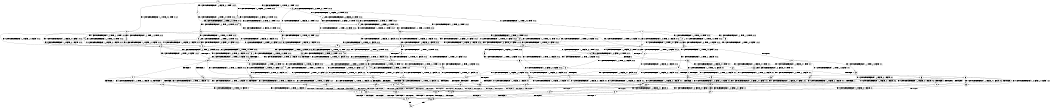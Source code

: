 digraph BCG {
size = "7, 10.5";
center = TRUE;
node [shape = circle];
0 [peripheries = 2];
0 -> 1 [label = "EX !0 !ATOMIC_EXCH_BRANCH (1, +0, FALSE, +0, 1, TRUE) !:0:1:2:"];
0 -> 2 [label = "EX !1 !ATOMIC_EXCH_BRANCH (1, +1, TRUE, +0, 2, TRUE) !:0:1:2:"];
0 -> 3 [label = "EX !2 !ATOMIC_EXCH_BRANCH (1, +0, TRUE, +0, 1, TRUE) !:0:1:2:"];
0 -> 4 [label = "EX !0 !ATOMIC_EXCH_BRANCH (1, +0, FALSE, +0, 1, TRUE) !:0:1:2:"];
1 -> 5 [label = "EX !2 !ATOMIC_EXCH_BRANCH (1, +0, TRUE, +0, 1, TRUE) !:0:1:2:"];
2 -> 6 [label = "EX !1 !ATOMIC_EXCH_BRANCH (1, +1, TRUE, +1, 2, TRUE) !:0:1:2:"];
2 -> 7 [label = "EX !2 !ATOMIC_EXCH_BRANCH (1, +0, TRUE, +0, 1, FALSE) !:0:1:2:"];
2 -> 8 [label = "EX !0 !ATOMIC_EXCH_BRANCH (1, +0, FALSE, +0, 1, FALSE) !:0:1:2:"];
2 -> 9 [label = "EX !1 !ATOMIC_EXCH_BRANCH (1, +1, TRUE, +1, 2, TRUE) !:0:1:2:"];
3 -> 10 [label = "EX !0 !ATOMIC_EXCH_BRANCH (1, +0, FALSE, +0, 1, TRUE) !:0:1:2:"];
3 -> 11 [label = "EX !1 !ATOMIC_EXCH_BRANCH (1, +1, TRUE, +0, 2, TRUE) !:0:1:2:"];
3 -> 12 [label = "EX !0 !ATOMIC_EXCH_BRANCH (1, +0, FALSE, +0, 1, TRUE) !:0:1:2:"];
3 -> 3 [label = "EX !2 !ATOMIC_EXCH_BRANCH (1, +0, TRUE, +0, 1, TRUE) !:0:1:2:"];
4 -> 5 [label = "EX !2 !ATOMIC_EXCH_BRANCH (1, +0, TRUE, +0, 1, TRUE) !:0:1:2:"];
4 -> 13 [label = "EX !1 !ATOMIC_EXCH_BRANCH (1, +1, TRUE, +0, 2, TRUE) !:0:1:2:"];
4 -> 14 [label = "EX !2 !ATOMIC_EXCH_BRANCH (1, +0, TRUE, +0, 1, TRUE) !:0:1:2:"];
4 -> 4 [label = "EX !0 !ATOMIC_EXCH_BRANCH (1, +0, FALSE, +0, 1, TRUE) !:0:1:2:"];
5 -> 10 [label = "EX !0 !ATOMIC_EXCH_BRANCH (1, +0, FALSE, +0, 1, TRUE) !:0:1:2:"];
6 -> 15 [label = "EX !0 !ATOMIC_EXCH_BRANCH (1, +0, FALSE, +0, 1, FALSE) !:0:1:2:"];
7 -> 16 [label = "EX !1 !ATOMIC_EXCH_BRANCH (1, +1, TRUE, +1, 2, FALSE) !:0:1:2:"];
7 -> 17 [label = "TERMINATE !2"];
7 -> 18 [label = "EX !0 !ATOMIC_EXCH_BRANCH (1, +0, FALSE, +0, 1, TRUE) !:0:1:2:"];
7 -> 19 [label = "EX !1 !ATOMIC_EXCH_BRANCH (1, +1, TRUE, +1, 2, FALSE) !:0:1:2:"];
8 -> 20 [label = "EX !1 !ATOMIC_EXCH_BRANCH (1, +1, TRUE, +1, 2, TRUE) !:0:1:2:"];
8 -> 21 [label = "TERMINATE !0"];
8 -> 22 [label = "EX !2 !ATOMIC_EXCH_BRANCH (1, +0, TRUE, +0, 1, FALSE) !:0:1:2:"];
8 -> 23 [label = "EX !1 !ATOMIC_EXCH_BRANCH (1, +1, TRUE, +1, 2, TRUE) !:0:1:2:"];
9 -> 15 [label = "EX !0 !ATOMIC_EXCH_BRANCH (1, +0, FALSE, +0, 1, FALSE) !:0:1:2:"];
9 -> 7 [label = "EX !2 !ATOMIC_EXCH_BRANCH (1, +0, TRUE, +0, 1, FALSE) !:0:1:2:"];
9 -> 8 [label = "EX !0 !ATOMIC_EXCH_BRANCH (1, +0, FALSE, +0, 1, FALSE) !:0:1:2:"];
9 -> 9 [label = "EX !1 !ATOMIC_EXCH_BRANCH (1, +1, TRUE, +1, 2, TRUE) !:0:1:2:"];
10 -> 24 [label = "EX !1 !ATOMIC_EXCH_BRANCH (1, +1, TRUE, +0, 2, TRUE) !:0:1:2:"];
11 -> 25 [label = "EX !1 !ATOMIC_EXCH_BRANCH (1, +1, TRUE, +1, 2, TRUE) !:0:1:2:"];
11 -> 26 [label = "EX !0 !ATOMIC_EXCH_BRANCH (1, +0, FALSE, +0, 1, FALSE) !:0:1:2:"];
11 -> 7 [label = "EX !2 !ATOMIC_EXCH_BRANCH (1, +0, TRUE, +0, 1, FALSE) !:0:1:2:"];
11 -> 27 [label = "EX !1 !ATOMIC_EXCH_BRANCH (1, +1, TRUE, +1, 2, TRUE) !:0:1:2:"];
12 -> 24 [label = "EX !1 !ATOMIC_EXCH_BRANCH (1, +1, TRUE, +0, 2, TRUE) !:0:1:2:"];
12 -> 28 [label = "EX !1 !ATOMIC_EXCH_BRANCH (1, +1, TRUE, +0, 2, TRUE) !:0:1:2:"];
12 -> 14 [label = "EX !2 !ATOMIC_EXCH_BRANCH (1, +0, TRUE, +0, 1, TRUE) !:0:1:2:"];
12 -> 12 [label = "EX !0 !ATOMIC_EXCH_BRANCH (1, +0, FALSE, +0, 1, TRUE) !:0:1:2:"];
13 -> 15 [label = "EX !0 !ATOMIC_EXCH_BRANCH (1, +0, FALSE, +0, 1, FALSE) !:0:1:2:"];
13 -> 29 [label = "EX !2 !ATOMIC_EXCH_BRANCH (1, +0, TRUE, +0, 1, FALSE) !:0:1:2:"];
13 -> 30 [label = "EX !1 !ATOMIC_EXCH_BRANCH (1, +1, TRUE, +1, 2, TRUE) !:0:1:2:"];
13 -> 8 [label = "EX !0 !ATOMIC_EXCH_BRANCH (1, +0, FALSE, +0, 1, FALSE) !:0:1:2:"];
14 -> 10 [label = "EX !0 !ATOMIC_EXCH_BRANCH (1, +0, FALSE, +0, 1, TRUE) !:0:1:2:"];
14 -> 28 [label = "EX !1 !ATOMIC_EXCH_BRANCH (1, +1, TRUE, +0, 2, TRUE) !:0:1:2:"];
14 -> 14 [label = "EX !2 !ATOMIC_EXCH_BRANCH (1, +0, TRUE, +0, 1, TRUE) !:0:1:2:"];
14 -> 12 [label = "EX !0 !ATOMIC_EXCH_BRANCH (1, +0, FALSE, +0, 1, TRUE) !:0:1:2:"];
15 -> 20 [label = "EX !1 !ATOMIC_EXCH_BRANCH (1, +1, TRUE, +1, 2, TRUE) !:0:1:2:"];
16 -> 31 [label = "EX !0 !ATOMIC_EXCH_BRANCH (1, +0, FALSE, +0, 1, FALSE) !:0:1:2:"];
17 -> 32 [label = "EX !1 !ATOMIC_EXCH_BRANCH (1, +1, TRUE, +1, 2, FALSE) !:0:1:"];
17 -> 33 [label = "EX !0 !ATOMIC_EXCH_BRANCH (1, +0, FALSE, +0, 1, TRUE) !:0:1:"];
17 -> 34 [label = "EX !1 !ATOMIC_EXCH_BRANCH (1, +1, TRUE, +1, 2, FALSE) !:0:1:"];
18 -> 35 [label = "EX !1 !ATOMIC_EXCH_BRANCH (1, +1, TRUE, +1, 2, FALSE) !:0:1:2:"];
18 -> 36 [label = "TERMINATE !2"];
18 -> 37 [label = "EX !1 !ATOMIC_EXCH_BRANCH (1, +1, TRUE, +1, 2, FALSE) !:0:1:2:"];
18 -> 18 [label = "EX !0 !ATOMIC_EXCH_BRANCH (1, +0, FALSE, +0, 1, TRUE) !:0:1:2:"];
19 -> 31 [label = "EX !0 !ATOMIC_EXCH_BRANCH (1, +0, FALSE, +0, 1, FALSE) !:0:1:2:"];
19 -> 38 [label = "TERMINATE !1"];
19 -> 39 [label = "TERMINATE !2"];
19 -> 40 [label = "EX !0 !ATOMIC_EXCH_BRANCH (1, +0, FALSE, +0, 1, FALSE) !:0:1:2:"];
20 -> 41 [label = "EX !2 !ATOMIC_EXCH_BRANCH (1, +0, TRUE, +0, 1, FALSE) !:0:1:2:"];
21 -> 42 [label = "EX !1 !ATOMIC_EXCH_BRANCH (1, +1, TRUE, +1, 2, TRUE) !:1:2:"];
21 -> 43 [label = "EX !2 !ATOMIC_EXCH_BRANCH (1, +0, TRUE, +0, 1, FALSE) !:1:2:"];
21 -> 44 [label = "EX !1 !ATOMIC_EXCH_BRANCH (1, +1, TRUE, +1, 2, TRUE) !:1:2:"];
22 -> 45 [label = "EX !1 !ATOMIC_EXCH_BRANCH (1, +1, TRUE, +1, 2, FALSE) !:0:1:2:"];
22 -> 46 [label = "TERMINATE !2"];
22 -> 47 [label = "TERMINATE !0"];
22 -> 48 [label = "EX !1 !ATOMIC_EXCH_BRANCH (1, +1, TRUE, +1, 2, FALSE) !:0:1:2:"];
23 -> 41 [label = "EX !2 !ATOMIC_EXCH_BRANCH (1, +0, TRUE, +0, 1, FALSE) !:0:1:2:"];
23 -> 21 [label = "TERMINATE !0"];
23 -> 22 [label = "EX !2 !ATOMIC_EXCH_BRANCH (1, +0, TRUE, +0, 1, FALSE) !:0:1:2:"];
23 -> 23 [label = "EX !1 !ATOMIC_EXCH_BRANCH (1, +1, TRUE, +1, 2, TRUE) !:0:1:2:"];
24 -> 49 [label = "EX !0 !ATOMIC_EXCH_BRANCH (1, +0, FALSE, +0, 1, FALSE) !:0:1:2:"];
25 -> 50 [label = "EX !2 !ATOMIC_EXCH_BRANCH (1, +0, TRUE, +0, 1, FALSE) !:0:1:2:"];
26 -> 51 [label = "EX !1 !ATOMIC_EXCH_BRANCH (1, +1, TRUE, +1, 2, TRUE) !:0:1:2:"];
26 -> 52 [label = "TERMINATE !0"];
26 -> 22 [label = "EX !2 !ATOMIC_EXCH_BRANCH (1, +0, TRUE, +0, 1, FALSE) !:0:1:2:"];
26 -> 53 [label = "EX !1 !ATOMIC_EXCH_BRANCH (1, +1, TRUE, +1, 2, TRUE) !:0:1:2:"];
27 -> 50 [label = "EX !2 !ATOMIC_EXCH_BRANCH (1, +0, TRUE, +0, 1, FALSE) !:0:1:2:"];
27 -> 26 [label = "EX !0 !ATOMIC_EXCH_BRANCH (1, +0, FALSE, +0, 1, FALSE) !:0:1:2:"];
27 -> 7 [label = "EX !2 !ATOMIC_EXCH_BRANCH (1, +0, TRUE, +0, 1, FALSE) !:0:1:2:"];
27 -> 27 [label = "EX !1 !ATOMIC_EXCH_BRANCH (1, +1, TRUE, +1, 2, TRUE) !:0:1:2:"];
28 -> 49 [label = "EX !0 !ATOMIC_EXCH_BRANCH (1, +0, FALSE, +0, 1, FALSE) !:0:1:2:"];
28 -> 29 [label = "EX !2 !ATOMIC_EXCH_BRANCH (1, +0, TRUE, +0, 1, FALSE) !:0:1:2:"];
28 -> 54 [label = "EX !1 !ATOMIC_EXCH_BRANCH (1, +1, TRUE, +1, 2, TRUE) !:0:1:2:"];
28 -> 26 [label = "EX !0 !ATOMIC_EXCH_BRANCH (1, +0, FALSE, +0, 1, FALSE) !:0:1:2:"];
29 -> 55 [label = "EX !0 !ATOMIC_EXCH_BRANCH (1, +0, FALSE, +0, 1, TRUE) !:0:1:2:"];
29 -> 36 [label = "TERMINATE !2"];
29 -> 37 [label = "EX !1 !ATOMIC_EXCH_BRANCH (1, +1, TRUE, +1, 2, FALSE) !:0:1:2:"];
29 -> 18 [label = "EX !0 !ATOMIC_EXCH_BRANCH (1, +0, FALSE, +0, 1, TRUE) !:0:1:2:"];
30 -> 15 [label = "EX !0 !ATOMIC_EXCH_BRANCH (1, +0, FALSE, +0, 1, FALSE) !:0:1:2:"];
30 -> 29 [label = "EX !2 !ATOMIC_EXCH_BRANCH (1, +0, TRUE, +0, 1, FALSE) !:0:1:2:"];
30 -> 30 [label = "EX !1 !ATOMIC_EXCH_BRANCH (1, +1, TRUE, +1, 2, TRUE) !:0:1:2:"];
30 -> 8 [label = "EX !0 !ATOMIC_EXCH_BRANCH (1, +0, FALSE, +0, 1, FALSE) !:0:1:2:"];
31 -> 56 [label = "TERMINATE !0"];
32 -> 57 [label = "EX !0 !ATOMIC_EXCH_BRANCH (1, +0, FALSE, +0, 1, FALSE) !:0:1:"];
33 -> 58 [label = "EX !1 !ATOMIC_EXCH_BRANCH (1, +1, TRUE, +1, 2, FALSE) !:0:1:"];
33 -> 59 [label = "EX !1 !ATOMIC_EXCH_BRANCH (1, +1, TRUE, +1, 2, FALSE) !:0:1:"];
33 -> 33 [label = "EX !0 !ATOMIC_EXCH_BRANCH (1, +0, FALSE, +0, 1, TRUE) !:0:1:"];
34 -> 57 [label = "EX !0 !ATOMIC_EXCH_BRANCH (1, +0, FALSE, +0, 1, FALSE) !:0:1:"];
34 -> 60 [label = "TERMINATE !1"];
34 -> 61 [label = "EX !0 !ATOMIC_EXCH_BRANCH (1, +0, FALSE, +0, 1, FALSE) !:0:1:"];
35 -> 31 [label = "EX !0 !ATOMIC_EXCH_BRANCH (1, +0, FALSE, +0, 1, FALSE) !:0:1:2:"];
36 -> 62 [label = "EX !0 !ATOMIC_EXCH_BRANCH (1, +0, FALSE, +0, 1, TRUE) !:0:1:"];
36 -> 59 [label = "EX !1 !ATOMIC_EXCH_BRANCH (1, +1, TRUE, +1, 2, FALSE) !:0:1:"];
36 -> 33 [label = "EX !0 !ATOMIC_EXCH_BRANCH (1, +0, FALSE, +0, 1, TRUE) !:0:1:"];
37 -> 31 [label = "EX !0 !ATOMIC_EXCH_BRANCH (1, +0, FALSE, +0, 1, FALSE) !:0:1:2:"];
37 -> 63 [label = "TERMINATE !1"];
37 -> 64 [label = "TERMINATE !2"];
37 -> 40 [label = "EX !0 !ATOMIC_EXCH_BRANCH (1, +0, FALSE, +0, 1, FALSE) !:0:1:2:"];
38 -> 65 [label = "EX !0 !ATOMIC_EXCH_BRANCH (1, +0, FALSE, +0, 1, FALSE) !:0:2:"];
38 -> 60 [label = "TERMINATE !2"];
38 -> 66 [label = "EX !0 !ATOMIC_EXCH_BRANCH (1, +0, FALSE, +0, 1, FALSE) !:0:2:"];
39 -> 57 [label = "EX !0 !ATOMIC_EXCH_BRANCH (1, +0, FALSE, +0, 1, FALSE) !:0:1:"];
39 -> 60 [label = "TERMINATE !1"];
39 -> 61 [label = "EX !0 !ATOMIC_EXCH_BRANCH (1, +0, FALSE, +0, 1, FALSE) !:0:1:"];
40 -> 56 [label = "TERMINATE !0"];
40 -> 67 [label = "TERMINATE !1"];
40 -> 68 [label = "TERMINATE !2"];
40 -> 69 [label = "TERMINATE !0"];
41 -> 45 [label = "EX !1 !ATOMIC_EXCH_BRANCH (1, +1, TRUE, +1, 2, FALSE) !:0:1:2:"];
42 -> 70 [label = "EX !2 !ATOMIC_EXCH_BRANCH (1, +0, TRUE, +0, 1, FALSE) !:1:2:"];
43 -> 71 [label = "EX !1 !ATOMIC_EXCH_BRANCH (1, +1, TRUE, +1, 2, FALSE) !:1:2:"];
43 -> 72 [label = "TERMINATE !2"];
43 -> 73 [label = "EX !1 !ATOMIC_EXCH_BRANCH (1, +1, TRUE, +1, 2, FALSE) !:1:2:"];
44 -> 70 [label = "EX !2 !ATOMIC_EXCH_BRANCH (1, +0, TRUE, +0, 1, FALSE) !:1:2:"];
44 -> 43 [label = "EX !2 !ATOMIC_EXCH_BRANCH (1, +0, TRUE, +0, 1, FALSE) !:1:2:"];
44 -> 44 [label = "EX !1 !ATOMIC_EXCH_BRANCH (1, +1, TRUE, +1, 2, TRUE) !:1:2:"];
45 -> 56 [label = "TERMINATE !0"];
46 -> 74 [label = "EX !1 !ATOMIC_EXCH_BRANCH (1, +1, TRUE, +1, 2, FALSE) !:0:1:"];
46 -> 72 [label = "TERMINATE !0"];
46 -> 75 [label = "EX !1 !ATOMIC_EXCH_BRANCH (1, +1, TRUE, +1, 2, FALSE) !:0:1:"];
47 -> 71 [label = "EX !1 !ATOMIC_EXCH_BRANCH (1, +1, TRUE, +1, 2, FALSE) !:1:2:"];
47 -> 72 [label = "TERMINATE !2"];
47 -> 73 [label = "EX !1 !ATOMIC_EXCH_BRANCH (1, +1, TRUE, +1, 2, FALSE) !:1:2:"];
48 -> 56 [label = "TERMINATE !0"];
48 -> 67 [label = "TERMINATE !1"];
48 -> 68 [label = "TERMINATE !2"];
48 -> 69 [label = "TERMINATE !0"];
49 -> 51 [label = "EX !1 !ATOMIC_EXCH_BRANCH (1, +1, TRUE, +1, 2, TRUE) !:0:1:2:"];
50 -> 16 [label = "EX !1 !ATOMIC_EXCH_BRANCH (1, +1, TRUE, +1, 2, FALSE) !:0:1:2:"];
51 -> 41 [label = "EX !2 !ATOMIC_EXCH_BRANCH (1, +0, TRUE, +0, 1, FALSE) !:0:1:2:"];
52 -> 76 [label = "EX !1 !ATOMIC_EXCH_BRANCH (1, +1, TRUE, +1, 2, TRUE) !:1:2:"];
52 -> 43 [label = "EX !2 !ATOMIC_EXCH_BRANCH (1, +0, TRUE, +0, 1, FALSE) !:1:2:"];
52 -> 77 [label = "EX !1 !ATOMIC_EXCH_BRANCH (1, +1, TRUE, +1, 2, TRUE) !:1:2:"];
53 -> 41 [label = "EX !2 !ATOMIC_EXCH_BRANCH (1, +0, TRUE, +0, 1, FALSE) !:0:1:2:"];
53 -> 52 [label = "TERMINATE !0"];
53 -> 22 [label = "EX !2 !ATOMIC_EXCH_BRANCH (1, +0, TRUE, +0, 1, FALSE) !:0:1:2:"];
53 -> 53 [label = "EX !1 !ATOMIC_EXCH_BRANCH (1, +1, TRUE, +1, 2, TRUE) !:0:1:2:"];
54 -> 49 [label = "EX !0 !ATOMIC_EXCH_BRANCH (1, +0, FALSE, +0, 1, FALSE) !:0:1:2:"];
54 -> 29 [label = "EX !2 !ATOMIC_EXCH_BRANCH (1, +0, TRUE, +0, 1, FALSE) !:0:1:2:"];
54 -> 54 [label = "EX !1 !ATOMIC_EXCH_BRANCH (1, +1, TRUE, +1, 2, TRUE) !:0:1:2:"];
54 -> 26 [label = "EX !0 !ATOMIC_EXCH_BRANCH (1, +0, FALSE, +0, 1, FALSE) !:0:1:2:"];
55 -> 35 [label = "EX !1 !ATOMIC_EXCH_BRANCH (1, +1, TRUE, +1, 2, FALSE) !:0:1:2:"];
56 -> 78 [label = "TERMINATE !2"];
57 -> 78 [label = "TERMINATE !0"];
58 -> 57 [label = "EX !0 !ATOMIC_EXCH_BRANCH (1, +0, FALSE, +0, 1, FALSE) !:0:1:"];
59 -> 57 [label = "EX !0 !ATOMIC_EXCH_BRANCH (1, +0, FALSE, +0, 1, FALSE) !:0:1:"];
59 -> 79 [label = "TERMINATE !1"];
59 -> 61 [label = "EX !0 !ATOMIC_EXCH_BRANCH (1, +0, FALSE, +0, 1, FALSE) !:0:1:"];
60 -> 80 [label = "EX !0 !ATOMIC_EXCH_BRANCH (1, +0, FALSE, +0, 1, FALSE) !:0:"];
60 -> 81 [label = "EX !0 !ATOMIC_EXCH_BRANCH (1, +0, FALSE, +0, 1, FALSE) !:0:"];
61 -> 78 [label = "TERMINATE !0"];
61 -> 82 [label = "TERMINATE !1"];
61 -> 83 [label = "TERMINATE !0"];
62 -> 58 [label = "EX !1 !ATOMIC_EXCH_BRANCH (1, +1, TRUE, +1, 2, FALSE) !:0:1:"];
63 -> 65 [label = "EX !0 !ATOMIC_EXCH_BRANCH (1, +0, FALSE, +0, 1, FALSE) !:0:2:"];
63 -> 79 [label = "TERMINATE !2"];
63 -> 66 [label = "EX !0 !ATOMIC_EXCH_BRANCH (1, +0, FALSE, +0, 1, FALSE) !:0:2:"];
64 -> 57 [label = "EX !0 !ATOMIC_EXCH_BRANCH (1, +0, FALSE, +0, 1, FALSE) !:0:1:"];
64 -> 79 [label = "TERMINATE !1"];
64 -> 61 [label = "EX !0 !ATOMIC_EXCH_BRANCH (1, +0, FALSE, +0, 1, FALSE) !:0:1:"];
65 -> 84 [label = "TERMINATE !0"];
66 -> 84 [label = "TERMINATE !0"];
66 -> 82 [label = "TERMINATE !2"];
66 -> 85 [label = "TERMINATE !0"];
67 -> 84 [label = "TERMINATE !0"];
67 -> 82 [label = "TERMINATE !2"];
67 -> 85 [label = "TERMINATE !0"];
68 -> 78 [label = "TERMINATE !0"];
68 -> 82 [label = "TERMINATE !1"];
68 -> 83 [label = "TERMINATE !0"];
69 -> 78 [label = "TERMINATE !2"];
69 -> 85 [label = "TERMINATE !1"];
69 -> 83 [label = "TERMINATE !2"];
70 -> 71 [label = "EX !1 !ATOMIC_EXCH_BRANCH (1, +1, TRUE, +1, 2, FALSE) !:1:2:"];
71 -> 78 [label = "TERMINATE !2"];
72 -> 86 [label = "EX !1 !ATOMIC_EXCH_BRANCH (1, +1, TRUE, +1, 2, FALSE) !:1:"];
72 -> 87 [label = "EX !1 !ATOMIC_EXCH_BRANCH (1, +1, TRUE, +1, 2, FALSE) !:1:"];
73 -> 78 [label = "TERMINATE !2"];
73 -> 85 [label = "TERMINATE !1"];
73 -> 83 [label = "TERMINATE !2"];
74 -> 78 [label = "TERMINATE !0"];
75 -> 78 [label = "TERMINATE !0"];
75 -> 82 [label = "TERMINATE !1"];
75 -> 83 [label = "TERMINATE !0"];
76 -> 70 [label = "EX !2 !ATOMIC_EXCH_BRANCH (1, +0, TRUE, +0, 1, FALSE) !:1:2:"];
77 -> 70 [label = "EX !2 !ATOMIC_EXCH_BRANCH (1, +0, TRUE, +0, 1, FALSE) !:1:2:"];
77 -> 43 [label = "EX !2 !ATOMIC_EXCH_BRANCH (1, +0, TRUE, +0, 1, FALSE) !:1:2:"];
77 -> 77 [label = "EX !1 !ATOMIC_EXCH_BRANCH (1, +1, TRUE, +1, 2, TRUE) !:1:2:"];
78 -> 88 [label = "TERMINATE !1"];
79 -> 80 [label = "EX !0 !ATOMIC_EXCH_BRANCH (1, +0, FALSE, +0, 1, FALSE) !:0:"];
79 -> 81 [label = "EX !0 !ATOMIC_EXCH_BRANCH (1, +0, FALSE, +0, 1, FALSE) !:0:"];
80 -> 88 [label = "TERMINATE !0"];
81 -> 88 [label = "TERMINATE !0"];
81 -> 89 [label = "TERMINATE !0"];
82 -> 88 [label = "TERMINATE !0"];
82 -> 89 [label = "TERMINATE !0"];
83 -> 88 [label = "TERMINATE !1"];
83 -> 89 [label = "TERMINATE !1"];
84 -> 88 [label = "TERMINATE !2"];
85 -> 88 [label = "TERMINATE !2"];
85 -> 89 [label = "TERMINATE !2"];
86 -> 88 [label = "TERMINATE !1"];
87 -> 88 [label = "TERMINATE !1"];
87 -> 89 [label = "TERMINATE !1"];
88 -> 90 [label = "exit"];
89 -> 90 [label = "exit"];
}
